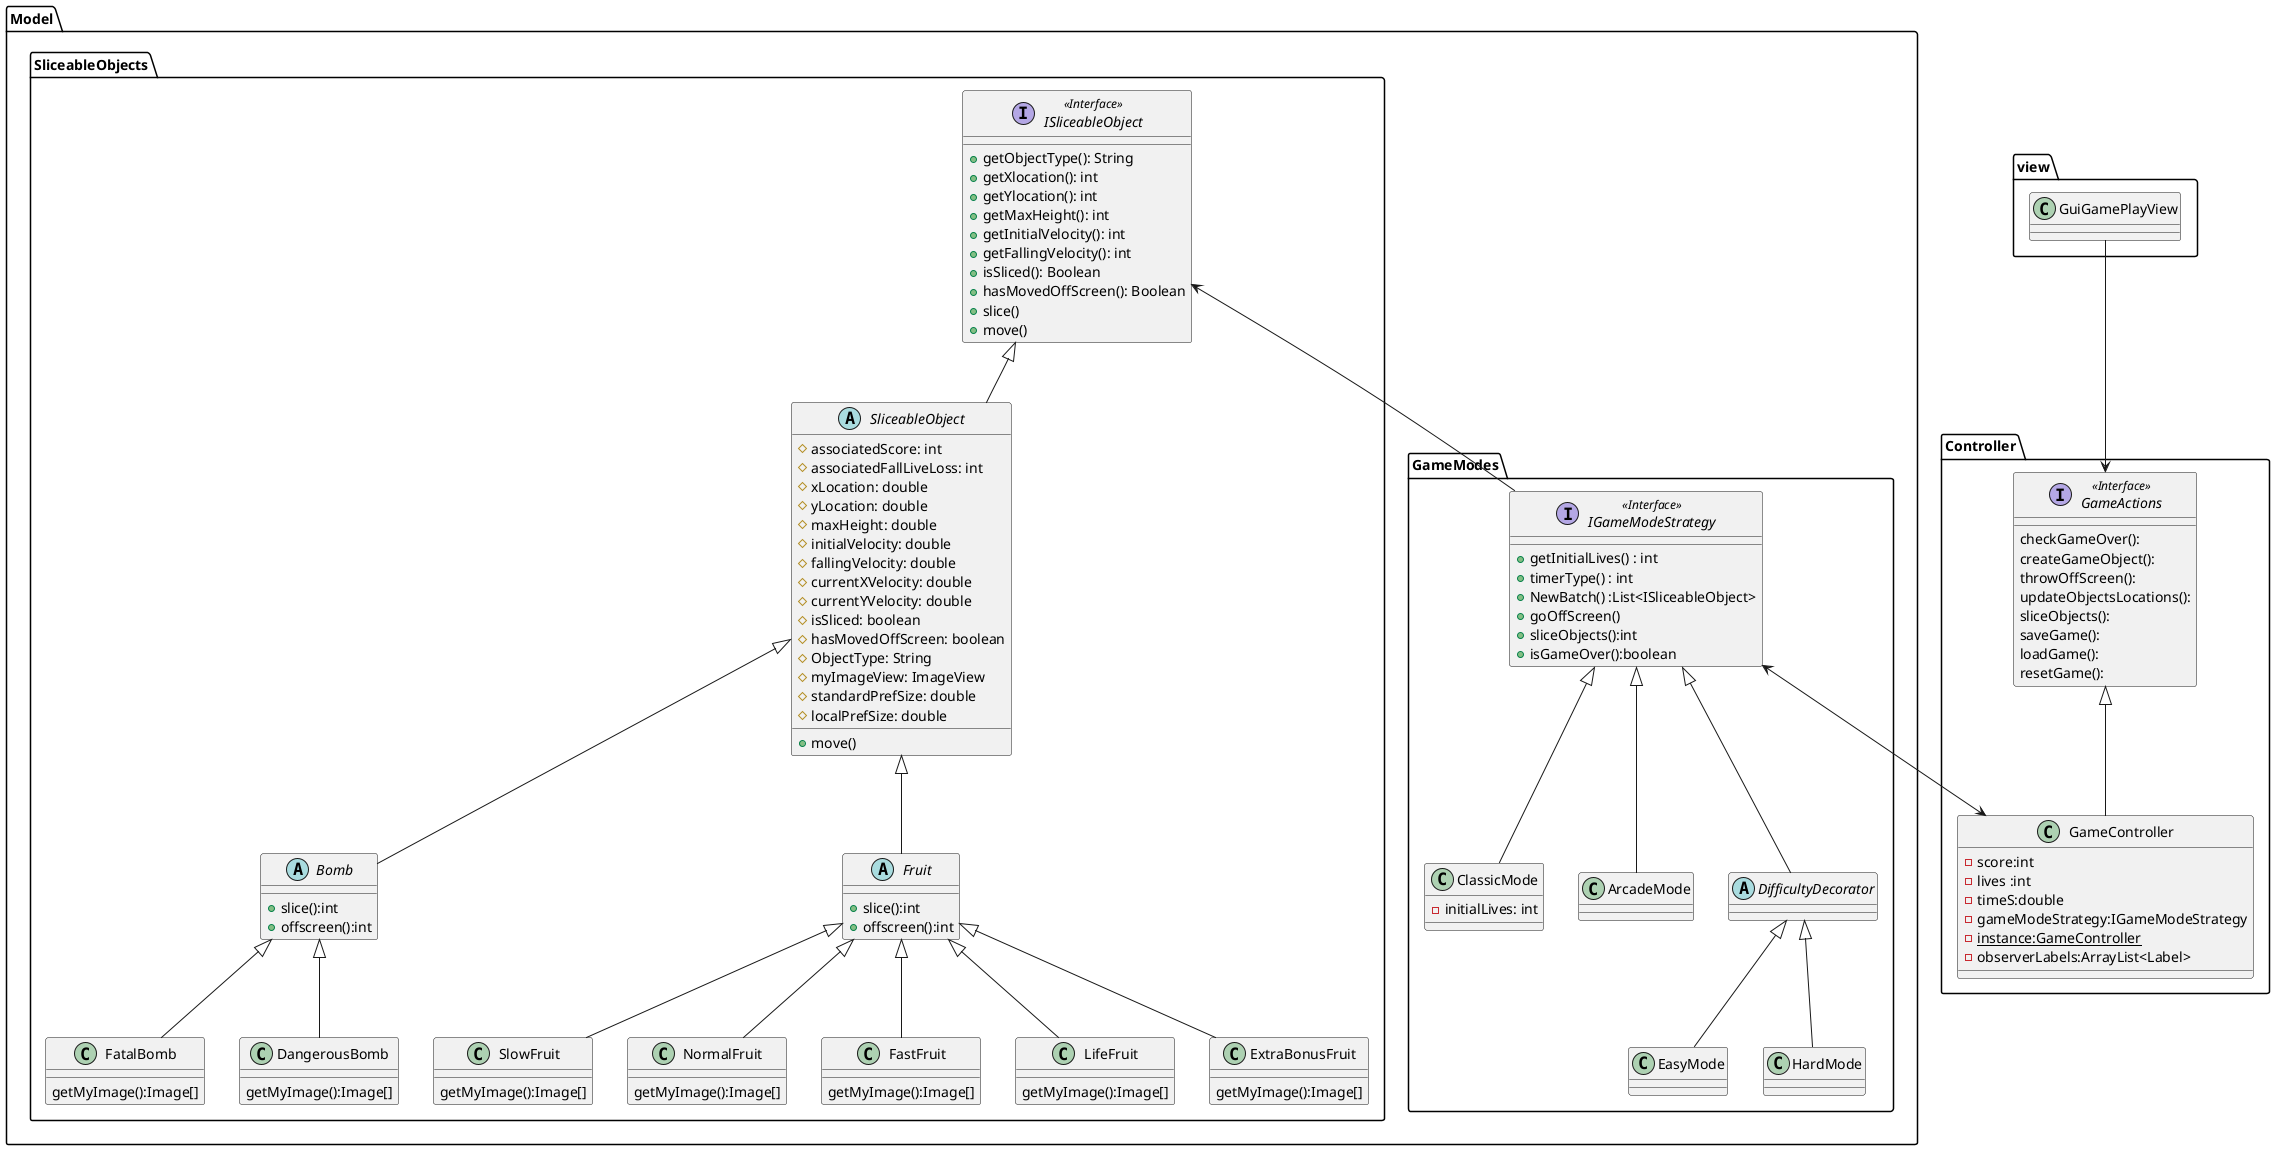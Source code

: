 @startuml
package Model{
package SliceableObjects {

    interface ISliceableObject <<Interface>>{
        +getObjectType(): String
        +getXlocation(): int
        +getYlocation(): int
        +getMaxHeight(): int
        +getInitialVelocity(): int
        +getFallingVelocity(): int
        +isSliced(): Boolean
        +hasMovedOffScreen(): Boolean
        +slice()
        +move()

    }


    abstract class Bomb {
        +slice():int
        +offscreen():int
    }
    abstract class Fruit{
        +slice():int
        +offscreen():int
        }

    abstract class SliceableObject {

        #associatedScore: int
        #associatedFallLiveLoss: int
        #xLocation: double
        #yLocation: double
        #maxHeight: double
        #initialVelocity: double
        #fallingVelocity: double
        #currentXVelocity: double
        #currentYVelocity: double
        #isSliced: boolean
        #hasMovedOffScreen: boolean
        #ObjectType: String
        #myImageView: ImageView
        #standardPrefSize: double
        #localPrefSize: double

        +move()

        }

    ISliceableObject <|-- SliceableObject

    SliceableObject <|-- Fruit
    SliceableObject <|--  Bomb

    Class SlowFruit {
        getMyImage():Image[]

    }

    Class NormalFruit{
        getMyImage():Image[]
    }

    Class FastFruit{
        getMyImage():Image[]

    }

    Class LifeFruit{
        getMyImage():Image[]
    }

    Class ExtraBonusFruit{
        getMyImage():Image[]

    }

    class FatalBomb{
        getMyImage():Image[]
    }
    class DangerousBomb{
        getMyImage():Image[]
    }
    Fruit <|-- SlowFruit
    Fruit <|-- NormalFruit
    Fruit <|-- FastFruit
    Fruit <|-- LifeFruit
    Fruit <|-- ExtraBonusFruit

    Bomb <|-- DangerousBomb
    Bomb <|-- FatalBomb


}
package GameModes {
interface IGameModeStrategy <<Interface>> {
    +getInitialLives() : int
    +timerType() : int
    +NewBatch() :List<ISliceableObject>
    +goOffScreen()
    +sliceObjects():int
    +isGameOver():boolean
}

IGameModeStrategy <|-- ClassicMode
IGameModeStrategy <|-- ArcadeMode


Class ClassicMode {
    -initialLives: int
}


abstract class DifficultyDecorator

IGameModeStrategy <|-- DifficultyDecorator

DifficultyDecorator <|-- EasyMode
DifficultyDecorator <|-- HardMode


}

ISliceableObject <-- IGameModeStrategy
}



package Controller {
    interface GameActions <<Interface>> {
    checkGameOver():
    createGameObject():
    throwOffScreen():
    updateObjectsLocations():
    sliceObjects():
    saveGame():
    loadGame():
    resetGame():
    }

    Class GameController{
             -score:int
        	 -lives :int
        	 -timeS:double
        	 -gameModeStrategy:IGameModeStrategy
        	 -{static}instance:GameController
        	 -observerLabels:ArrayList<Label>

    }

    GameActions <|-- GameController


}

IGameModeStrategy <--> GameController

package view {

    class GuiGamePlayView{



    }

    GuiGamePlayView --> GameActions

}

@enduml